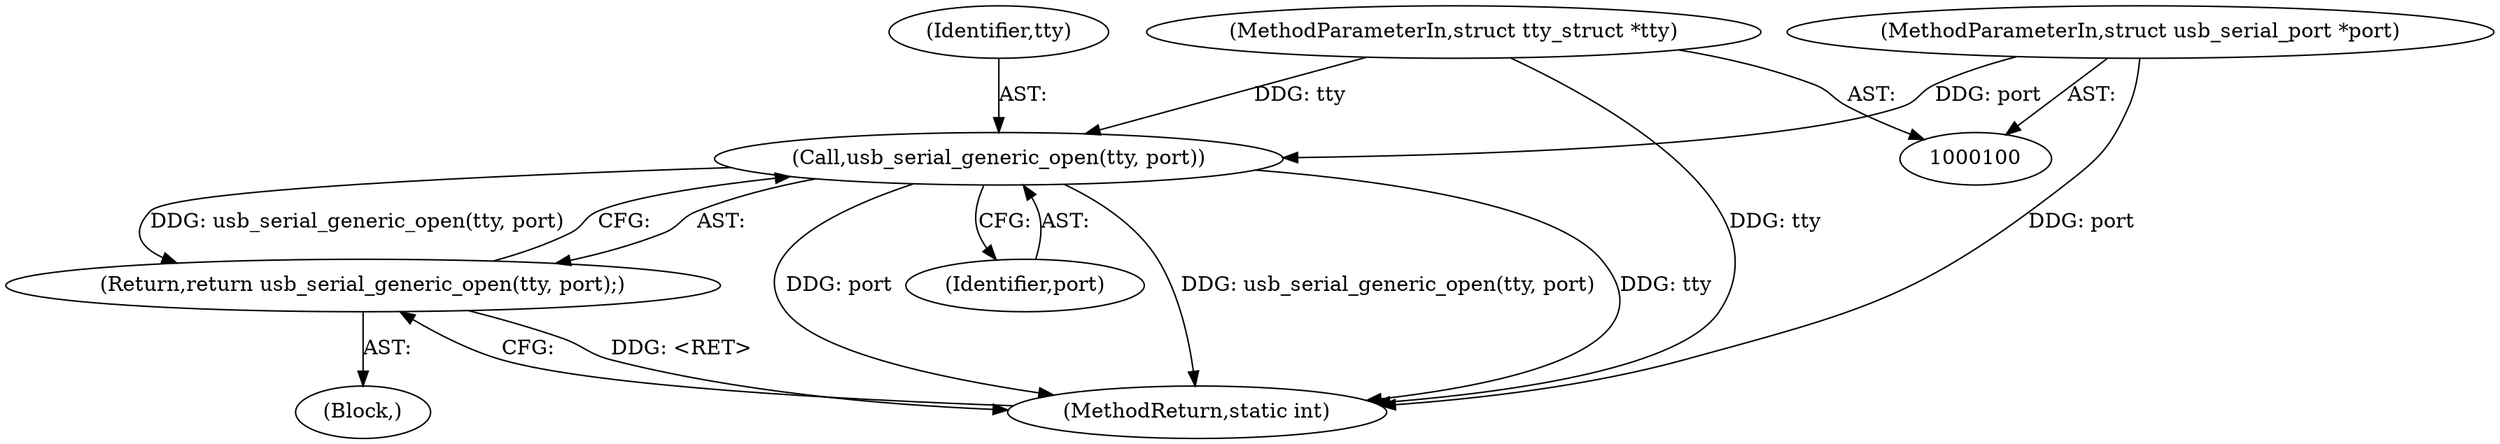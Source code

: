 digraph "0_linux_30572418b445d85fcfe6c8fe84c947d2606767d8@API" {
"1000105" [label="(Call,usb_serial_generic_open(tty, port))"];
"1000101" [label="(MethodParameterIn,struct tty_struct *tty)"];
"1000102" [label="(MethodParameterIn,struct usb_serial_port *port)"];
"1000104" [label="(Return,return usb_serial_generic_open(tty, port);)"];
"1000108" [label="(MethodReturn,static int)"];
"1000104" [label="(Return,return usb_serial_generic_open(tty, port);)"];
"1000106" [label="(Identifier,tty)"];
"1000102" [label="(MethodParameterIn,struct usb_serial_port *port)"];
"1000105" [label="(Call,usb_serial_generic_open(tty, port))"];
"1000103" [label="(Block,)"];
"1000107" [label="(Identifier,port)"];
"1000101" [label="(MethodParameterIn,struct tty_struct *tty)"];
"1000105" -> "1000104"  [label="AST: "];
"1000105" -> "1000107"  [label="CFG: "];
"1000106" -> "1000105"  [label="AST: "];
"1000107" -> "1000105"  [label="AST: "];
"1000104" -> "1000105"  [label="CFG: "];
"1000105" -> "1000108"  [label="DDG: port"];
"1000105" -> "1000108"  [label="DDG: usb_serial_generic_open(tty, port)"];
"1000105" -> "1000108"  [label="DDG: tty"];
"1000105" -> "1000104"  [label="DDG: usb_serial_generic_open(tty, port)"];
"1000101" -> "1000105"  [label="DDG: tty"];
"1000102" -> "1000105"  [label="DDG: port"];
"1000101" -> "1000100"  [label="AST: "];
"1000101" -> "1000108"  [label="DDG: tty"];
"1000102" -> "1000100"  [label="AST: "];
"1000102" -> "1000108"  [label="DDG: port"];
"1000104" -> "1000103"  [label="AST: "];
"1000108" -> "1000104"  [label="CFG: "];
"1000104" -> "1000108"  [label="DDG: <RET>"];
}
